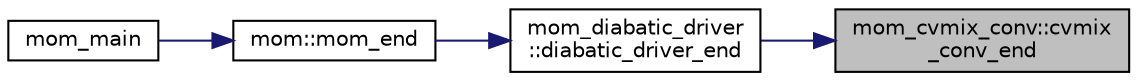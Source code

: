 digraph "mom_cvmix_conv::cvmix_conv_end"
{
 // INTERACTIVE_SVG=YES
 // LATEX_PDF_SIZE
  edge [fontname="Helvetica",fontsize="10",labelfontname="Helvetica",labelfontsize="10"];
  node [fontname="Helvetica",fontsize="10",shape=record];
  rankdir="RL";
  Node1 [label="mom_cvmix_conv::cvmix\l_conv_end",height=0.2,width=0.4,color="black", fillcolor="grey75", style="filled", fontcolor="black",tooltip="Clear pointers and dealocate memory."];
  Node1 -> Node2 [dir="back",color="midnightblue",fontsize="10",style="solid",fontname="Helvetica"];
  Node2 [label="mom_diabatic_driver\l::diabatic_driver_end",height=0.2,width=0.4,color="black", fillcolor="white", style="filled",URL="$namespacemom__diabatic__driver.html#a6eac8317c3b569e414fb5a6678afc598",tooltip="Routine to close the diabatic driver module."];
  Node2 -> Node3 [dir="back",color="midnightblue",fontsize="10",style="solid",fontname="Helvetica"];
  Node3 [label="mom::mom_end",height=0.2,width=0.4,color="black", fillcolor="white", style="filled",URL="$namespacemom.html#ae6dad976fb4be1c7ba7fc1aff809616b",tooltip="End of ocean model, including memory deallocation."];
  Node3 -> Node4 [dir="back",color="midnightblue",fontsize="10",style="solid",fontname="Helvetica"];
  Node4 [label="mom_main",height=0.2,width=0.4,color="black", fillcolor="white", style="filled",URL="$MOM__driver_8F90.html#a08fffeb2d8e8acbf9ed4609be6d258c6",tooltip=" "];
}
